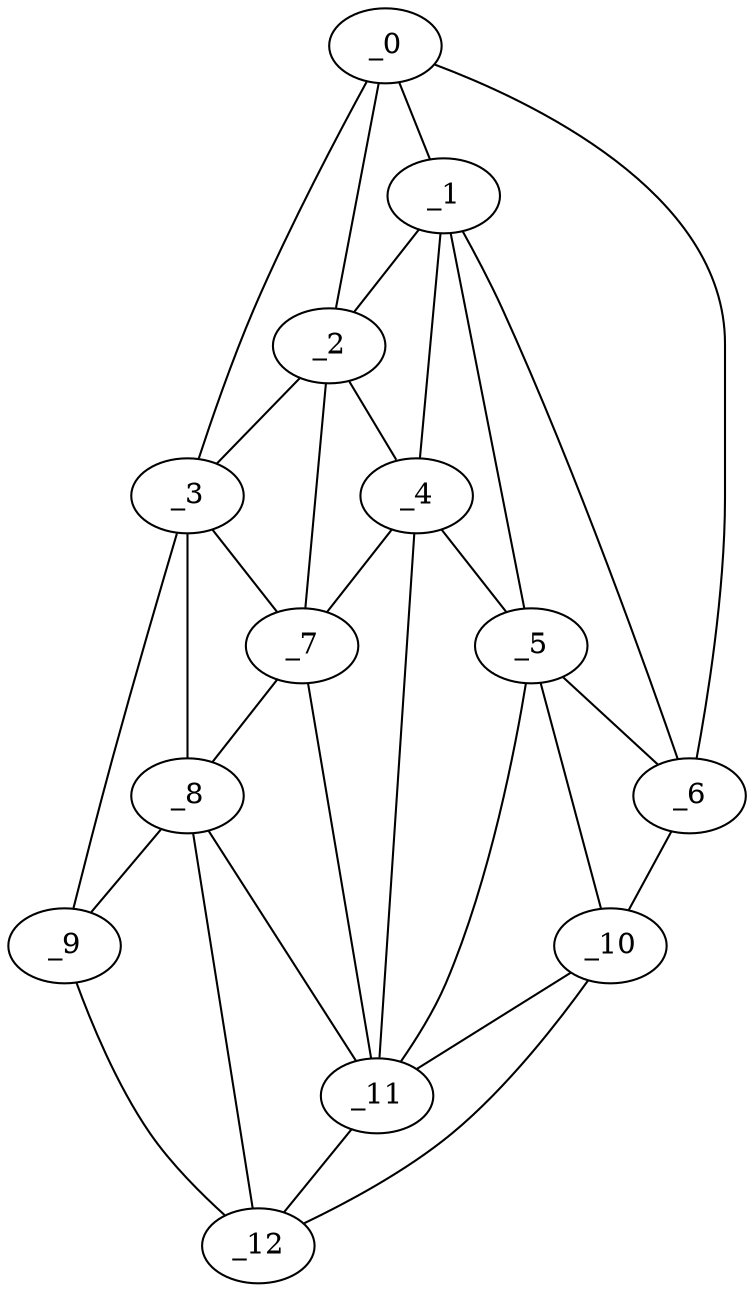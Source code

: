 graph "obj41__290.gxl" {
	_0	 [x=27,
		y=53];
	_1	 [x=36,
		y=44];
	_0 -- _1	 [valence=1];
	_2	 [x=58,
		y=60];
	_0 -- _2	 [valence=2];
	_3	 [x=60,
		y=91];
	_0 -- _3	 [valence=1];
	_6	 [x=66,
		y=6];
	_0 -- _6	 [valence=1];
	_1 -- _2	 [valence=2];
	_4	 [x=63,
		y=53];
	_1 -- _4	 [valence=2];
	_5	 [x=64,
		y=44];
	_1 -- _5	 [valence=2];
	_1 -- _6	 [valence=2];
	_2 -- _3	 [valence=2];
	_2 -- _4	 [valence=1];
	_7	 [x=71,
		y=80];
	_2 -- _7	 [valence=2];
	_3 -- _7	 [valence=1];
	_8	 [x=90,
		y=96];
	_3 -- _8	 [valence=1];
	_9	 [x=91,
		y=122];
	_3 -- _9	 [valence=1];
	_4 -- _5	 [valence=1];
	_4 -- _7	 [valence=1];
	_11	 [x=103,
		y=68];
	_4 -- _11	 [valence=2];
	_5 -- _6	 [valence=2];
	_10	 [x=100,
		y=6];
	_5 -- _10	 [valence=2];
	_5 -- _11	 [valence=2];
	_6 -- _10	 [valence=1];
	_7 -- _8	 [valence=2];
	_7 -- _11	 [valence=1];
	_8 -- _9	 [valence=1];
	_8 -- _11	 [valence=2];
	_12	 [x=108,
		y=72];
	_8 -- _12	 [valence=1];
	_9 -- _12	 [valence=1];
	_10 -- _11	 [valence=1];
	_10 -- _12	 [valence=1];
	_11 -- _12	 [valence=2];
}
